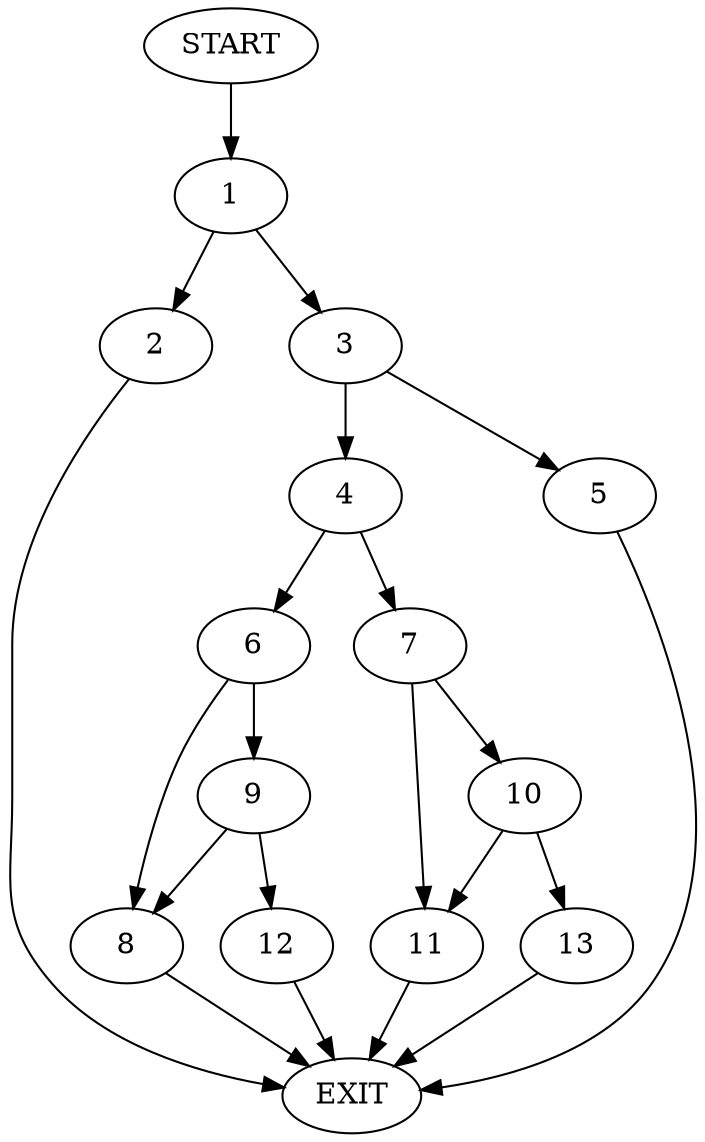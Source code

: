 digraph {
0 [label="START"]
14 [label="EXIT"]
0 -> 1
1 -> 2
1 -> 3
3 -> 4
3 -> 5
2 -> 14
4 -> 6
4 -> 7
5 -> 14
6 -> 8
6 -> 9
7 -> 10
7 -> 11
9 -> 8
9 -> 12
8 -> 14
12 -> 14
10 -> 11
10 -> 13
11 -> 14
13 -> 14
}
